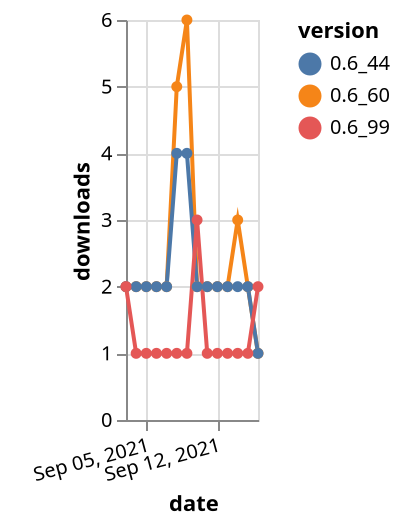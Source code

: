 {"$schema": "https://vega.github.io/schema/vega-lite/v5.json", "description": "A simple bar chart with embedded data.", "data": {"values": [{"date": "2021-09-03", "total": 3099, "delta": 2, "version": "0.6_60"}, {"date": "2021-09-04", "total": 3101, "delta": 2, "version": "0.6_60"}, {"date": "2021-09-05", "total": 3103, "delta": 2, "version": "0.6_60"}, {"date": "2021-09-06", "total": 3105, "delta": 2, "version": "0.6_60"}, {"date": "2021-09-07", "total": 3107, "delta": 2, "version": "0.6_60"}, {"date": "2021-09-08", "total": 3112, "delta": 5, "version": "0.6_60"}, {"date": "2021-09-09", "total": 3118, "delta": 6, "version": "0.6_60"}, {"date": "2021-09-10", "total": 3120, "delta": 2, "version": "0.6_60"}, {"date": "2021-09-11", "total": 3122, "delta": 2, "version": "0.6_60"}, {"date": "2021-09-12", "total": 3124, "delta": 2, "version": "0.6_60"}, {"date": "2021-09-13", "total": 3126, "delta": 2, "version": "0.6_60"}, {"date": "2021-09-14", "total": 3129, "delta": 3, "version": "0.6_60"}, {"date": "2021-09-15", "total": 3131, "delta": 2, "version": "0.6_60"}, {"date": "2021-09-16", "total": 3132, "delta": 1, "version": "0.6_60"}, {"date": "2021-09-03", "total": 2446, "delta": 2, "version": "0.6_44"}, {"date": "2021-09-04", "total": 2448, "delta": 2, "version": "0.6_44"}, {"date": "2021-09-05", "total": 2450, "delta": 2, "version": "0.6_44"}, {"date": "2021-09-06", "total": 2452, "delta": 2, "version": "0.6_44"}, {"date": "2021-09-07", "total": 2454, "delta": 2, "version": "0.6_44"}, {"date": "2021-09-08", "total": 2458, "delta": 4, "version": "0.6_44"}, {"date": "2021-09-09", "total": 2462, "delta": 4, "version": "0.6_44"}, {"date": "2021-09-10", "total": 2464, "delta": 2, "version": "0.6_44"}, {"date": "2021-09-11", "total": 2466, "delta": 2, "version": "0.6_44"}, {"date": "2021-09-12", "total": 2468, "delta": 2, "version": "0.6_44"}, {"date": "2021-09-13", "total": 2470, "delta": 2, "version": "0.6_44"}, {"date": "2021-09-14", "total": 2472, "delta": 2, "version": "0.6_44"}, {"date": "2021-09-15", "total": 2474, "delta": 2, "version": "0.6_44"}, {"date": "2021-09-16", "total": 2475, "delta": 1, "version": "0.6_44"}, {"date": "2021-09-03", "total": 616, "delta": 2, "version": "0.6_99"}, {"date": "2021-09-04", "total": 617, "delta": 1, "version": "0.6_99"}, {"date": "2021-09-05", "total": 618, "delta": 1, "version": "0.6_99"}, {"date": "2021-09-06", "total": 619, "delta": 1, "version": "0.6_99"}, {"date": "2021-09-07", "total": 620, "delta": 1, "version": "0.6_99"}, {"date": "2021-09-08", "total": 621, "delta": 1, "version": "0.6_99"}, {"date": "2021-09-09", "total": 622, "delta": 1, "version": "0.6_99"}, {"date": "2021-09-10", "total": 625, "delta": 3, "version": "0.6_99"}, {"date": "2021-09-11", "total": 626, "delta": 1, "version": "0.6_99"}, {"date": "2021-09-12", "total": 627, "delta": 1, "version": "0.6_99"}, {"date": "2021-09-13", "total": 628, "delta": 1, "version": "0.6_99"}, {"date": "2021-09-14", "total": 629, "delta": 1, "version": "0.6_99"}, {"date": "2021-09-15", "total": 630, "delta": 1, "version": "0.6_99"}, {"date": "2021-09-16", "total": 632, "delta": 2, "version": "0.6_99"}]}, "width": "container", "mark": {"type": "line", "point": {"filled": true}}, "encoding": {"x": {"field": "date", "type": "temporal", "timeUnit": "yearmonthdate", "title": "date", "axis": {"labelAngle": -15}}, "y": {"field": "delta", "type": "quantitative", "title": "downloads"}, "color": {"field": "version", "type": "nominal"}, "tooltip": {"field": "delta"}}}